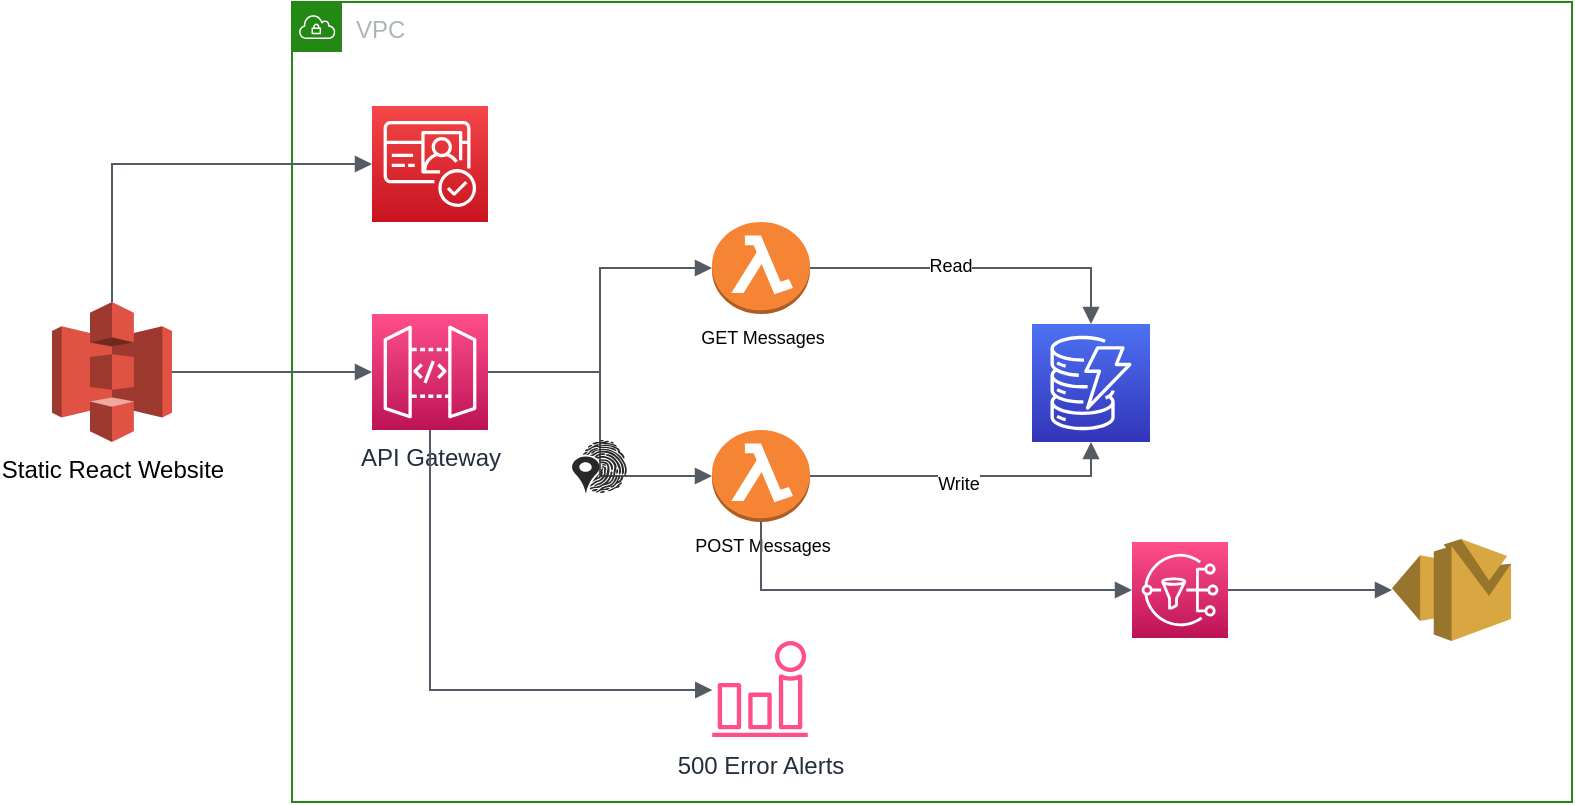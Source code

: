 <mxfile version="15.1.4" type="device"><diagram id="YcYBzBjH3wymmmgAELkI" name="Page-1"><mxGraphModel dx="946" dy="499" grid="1" gridSize="10" guides="1" tooltips="1" connect="1" arrows="1" fold="1" page="1" pageScale="1" pageWidth="850" pageHeight="1100" math="0" shadow="0"><root><mxCell id="0"/><mxCell id="1" parent="0"/><mxCell id="Bt1zX3tx4TUDbKq252bz-1" value="VPC" style="points=[[0,0],[0.25,0],[0.5,0],[0.75,0],[1,0],[1,0.25],[1,0.5],[1,0.75],[1,1],[0.75,1],[0.5,1],[0.25,1],[0,1],[0,0.75],[0,0.5],[0,0.25]];outlineConnect=0;gradientColor=none;html=1;whiteSpace=wrap;fontSize=12;fontStyle=0;shape=mxgraph.aws4.group;grIcon=mxgraph.aws4.group_vpc;strokeColor=#248814;fillColor=none;verticalAlign=top;align=left;spacingLeft=30;fontColor=#AAB7B8;dashed=0;" vertex="1" parent="1"><mxGeometry x="160" y="40" width="640" height="400" as="geometry"/></mxCell><mxCell id="Bt1zX3tx4TUDbKq252bz-2" value="Static React Website" style="outlineConnect=0;dashed=0;verticalLabelPosition=bottom;verticalAlign=top;align=center;html=1;shape=mxgraph.aws3.s3;fillColor=#E05243;gradientColor=none;" vertex="1" parent="1"><mxGeometry x="40" y="190" width="60" height="70" as="geometry"/></mxCell><mxCell id="Bt1zX3tx4TUDbKq252bz-3" value="API Gateway" style="sketch=0;points=[[0,0,0],[0.25,0,0],[0.5,0,0],[0.75,0,0],[1,0,0],[0,1,0],[0.25,1,0],[0.5,1,0],[0.75,1,0],[1,1,0],[0,0.25,0],[0,0.5,0],[0,0.75,0],[1,0.25,0],[1,0.5,0],[1,0.75,0]];outlineConnect=0;fontColor=#232F3E;gradientColor=#FF4F8B;gradientDirection=north;fillColor=#BC1356;strokeColor=#ffffff;dashed=0;verticalLabelPosition=bottom;verticalAlign=top;align=center;html=1;fontSize=12;fontStyle=0;aspect=fixed;shape=mxgraph.aws4.resourceIcon;resIcon=mxgraph.aws4.api_gateway;" vertex="1" parent="1"><mxGeometry x="200" y="196" width="58" height="58" as="geometry"/></mxCell><mxCell id="Bt1zX3tx4TUDbKq252bz-8" value="" style="edgeStyle=orthogonalEdgeStyle;html=1;endArrow=block;elbow=vertical;startArrow=none;endFill=1;strokeColor=#545B64;rounded=0;fontSize=9;exitX=1;exitY=0.5;exitDx=0;exitDy=0;exitPerimeter=0;entryX=0;entryY=0.5;entryDx=0;entryDy=0;entryPerimeter=0;" edge="1" parent="1" source="Bt1zX3tx4TUDbKq252bz-2" target="Bt1zX3tx4TUDbKq252bz-3"><mxGeometry width="100" relative="1" as="geometry"><mxPoint x="180" y="250" as="sourcePoint"/><mxPoint x="280" y="250" as="targetPoint"/></mxGeometry></mxCell><mxCell id="Bt1zX3tx4TUDbKq252bz-9" value="GET Messages" style="outlineConnect=0;dashed=0;verticalLabelPosition=bottom;verticalAlign=top;align=center;html=1;shape=mxgraph.aws3.lambda_function;fillColor=#F58534;gradientColor=none;fontSize=9;" vertex="1" parent="1"><mxGeometry x="370" y="150" width="49" height="46" as="geometry"/></mxCell><mxCell id="Bt1zX3tx4TUDbKq252bz-10" value="POST Messages" style="outlineConnect=0;dashed=0;verticalLabelPosition=bottom;verticalAlign=top;align=center;html=1;shape=mxgraph.aws3.lambda_function;fillColor=#F58534;gradientColor=none;fontSize=9;" vertex="1" parent="1"><mxGeometry x="370" y="254" width="49" height="46" as="geometry"/></mxCell><mxCell id="Bt1zX3tx4TUDbKq252bz-11" value="" style="edgeStyle=orthogonalEdgeStyle;html=1;endArrow=block;elbow=vertical;startArrow=none;endFill=1;strokeColor=#545B64;rounded=0;fontSize=9;exitX=1;exitY=0.5;exitDx=0;exitDy=0;exitPerimeter=0;entryX=0;entryY=0.5;entryDx=0;entryDy=0;entryPerimeter=0;" edge="1" parent="1" source="Bt1zX3tx4TUDbKq252bz-3" target="Bt1zX3tx4TUDbKq252bz-9"><mxGeometry width="100" relative="1" as="geometry"><mxPoint x="300" y="230" as="sourcePoint"/><mxPoint x="400" y="230" as="targetPoint"/></mxGeometry></mxCell><mxCell id="Bt1zX3tx4TUDbKq252bz-13" value="" style="edgeStyle=orthogonalEdgeStyle;html=1;endArrow=block;elbow=vertical;startArrow=none;endFill=1;strokeColor=#545B64;rounded=0;fontSize=9;exitX=1;exitY=0.5;exitDx=0;exitDy=0;exitPerimeter=0;entryX=0;entryY=0.5;entryDx=0;entryDy=0;entryPerimeter=0;" edge="1" parent="1" source="Bt1zX3tx4TUDbKq252bz-3" target="Bt1zX3tx4TUDbKq252bz-10"><mxGeometry width="100" relative="1" as="geometry"><mxPoint x="268" y="235" as="sourcePoint"/><mxPoint x="380" y="183" as="targetPoint"/></mxGeometry></mxCell><mxCell id="Bt1zX3tx4TUDbKq252bz-14" value="" style="sketch=0;points=[[0,0,0],[0.25,0,0],[0.5,0,0],[0.75,0,0],[1,0,0],[0,1,0],[0.25,1,0],[0.5,1,0],[0.75,1,0],[1,1,0],[0,0.25,0],[0,0.5,0],[0,0.75,0],[1,0.25,0],[1,0.5,0],[1,0.75,0]];outlineConnect=0;fontColor=#232F3E;gradientColor=#4D72F3;gradientDirection=north;fillColor=#3334B9;strokeColor=#ffffff;dashed=0;verticalLabelPosition=bottom;verticalAlign=top;align=center;html=1;fontSize=12;fontStyle=0;aspect=fixed;shape=mxgraph.aws4.resourceIcon;resIcon=mxgraph.aws4.dynamodb;" vertex="1" parent="1"><mxGeometry x="530" y="201" width="59" height="59" as="geometry"/></mxCell><mxCell id="Bt1zX3tx4TUDbKq252bz-15" value="" style="edgeStyle=orthogonalEdgeStyle;html=1;endArrow=block;elbow=vertical;startArrow=none;endFill=1;strokeColor=#545B64;rounded=0;fontSize=9;entryX=0.5;entryY=0;entryDx=0;entryDy=0;entryPerimeter=0;exitX=1;exitY=0.5;exitDx=0;exitDy=0;exitPerimeter=0;" edge="1" parent="1" source="Bt1zX3tx4TUDbKq252bz-9" target="Bt1zX3tx4TUDbKq252bz-14"><mxGeometry width="100" relative="1" as="geometry"><mxPoint x="460" y="180" as="sourcePoint"/><mxPoint x="560" y="180" as="targetPoint"/></mxGeometry></mxCell><mxCell id="Bt1zX3tx4TUDbKq252bz-18" value="Read" style="edgeLabel;html=1;align=center;verticalAlign=middle;resizable=0;points=[];fontSize=9;" vertex="1" connectable="0" parent="Bt1zX3tx4TUDbKq252bz-15"><mxGeometry x="-0.169" y="1" relative="1" as="geometry"><mxPoint as="offset"/></mxGeometry></mxCell><mxCell id="Bt1zX3tx4TUDbKq252bz-16" value="" style="edgeStyle=orthogonalEdgeStyle;html=1;endArrow=block;elbow=vertical;startArrow=none;endFill=1;strokeColor=#545B64;rounded=0;fontSize=9;entryX=0.5;entryY=1;entryDx=0;entryDy=0;entryPerimeter=0;exitX=1;exitY=0.5;exitDx=0;exitDy=0;exitPerimeter=0;" edge="1" parent="1" source="Bt1zX3tx4TUDbKq252bz-10" target="Bt1zX3tx4TUDbKq252bz-14"><mxGeometry width="100" relative="1" as="geometry"><mxPoint x="429" y="183" as="sourcePoint"/><mxPoint x="569.5" y="211" as="targetPoint"/></mxGeometry></mxCell><mxCell id="Bt1zX3tx4TUDbKq252bz-17" value="Write" style="edgeLabel;html=1;align=center;verticalAlign=middle;resizable=0;points=[];fontSize=9;" vertex="1" connectable="0" parent="Bt1zX3tx4TUDbKq252bz-16"><mxGeometry x="-0.06" y="-4" relative="1" as="geometry"><mxPoint as="offset"/></mxGeometry></mxCell><mxCell id="Bt1zX3tx4TUDbKq252bz-19" value="" style="verticalLabelPosition=bottom;sketch=0;html=1;fillColor=#282828;strokeColor=none;verticalAlign=top;pointerEvents=1;align=center;shape=mxgraph.cisco_safe.security_icons.iam;fontSize=9;" vertex="1" parent="1"><mxGeometry x="300" y="259" width="27.5" height="27" as="geometry"/></mxCell><mxCell id="Bt1zX3tx4TUDbKq252bz-20" value="" style="sketch=0;points=[[0,0,0],[0.25,0,0],[0.5,0,0],[0.75,0,0],[1,0,0],[0,1,0],[0.25,1,0],[0.5,1,0],[0.75,1,0],[1,1,0],[0,0.25,0],[0,0.5,0],[0,0.75,0],[1,0.25,0],[1,0.5,0],[1,0.75,0]];outlineConnect=0;fontColor=#232F3E;gradientColor=#FF4F8B;gradientDirection=north;fillColor=#BC1356;strokeColor=#ffffff;dashed=0;verticalLabelPosition=bottom;verticalAlign=top;align=center;html=1;fontSize=12;fontStyle=0;aspect=fixed;shape=mxgraph.aws4.resourceIcon;resIcon=mxgraph.aws4.sns;" vertex="1" parent="1"><mxGeometry x="580" y="310" width="48" height="48" as="geometry"/></mxCell><mxCell id="Bt1zX3tx4TUDbKq252bz-21" value="" style="edgeStyle=orthogonalEdgeStyle;html=1;endArrow=block;elbow=vertical;startArrow=none;endFill=1;strokeColor=#545B64;rounded=0;fontSize=9;entryX=0;entryY=0.5;entryDx=0;entryDy=0;entryPerimeter=0;exitX=0.5;exitY=1;exitDx=0;exitDy=0;exitPerimeter=0;" edge="1" parent="1" source="Bt1zX3tx4TUDbKq252bz-10" target="Bt1zX3tx4TUDbKq252bz-20"><mxGeometry width="100" relative="1" as="geometry"><mxPoint x="480" y="350" as="sourcePoint"/><mxPoint x="580" y="350" as="targetPoint"/></mxGeometry></mxCell><mxCell id="Bt1zX3tx4TUDbKq252bz-22" value="" style="outlineConnect=0;dashed=0;verticalLabelPosition=bottom;verticalAlign=top;align=center;html=1;shape=mxgraph.aws3.ses;fillColor=#D9A741;gradientColor=none;fontSize=9;" vertex="1" parent="1"><mxGeometry x="710" y="308.5" width="59.5" height="51" as="geometry"/></mxCell><mxCell id="Bt1zX3tx4TUDbKq252bz-23" value="" style="edgeStyle=orthogonalEdgeStyle;html=1;endArrow=block;elbow=vertical;startArrow=none;endFill=1;strokeColor=#545B64;rounded=0;fontSize=9;exitX=1;exitY=0.5;exitDx=0;exitDy=0;exitPerimeter=0;" edge="1" parent="1" source="Bt1zX3tx4TUDbKq252bz-20" target="Bt1zX3tx4TUDbKq252bz-22"><mxGeometry width="100" relative="1" as="geometry"><mxPoint x="590" y="380" as="sourcePoint"/><mxPoint x="690" y="380" as="targetPoint"/></mxGeometry></mxCell><mxCell id="Bt1zX3tx4TUDbKq252bz-24" value="" style="sketch=0;points=[[0,0,0],[0.25,0,0],[0.5,0,0],[0.75,0,0],[1,0,0],[0,1,0],[0.25,1,0],[0.5,1,0],[0.75,1,0],[1,1,0],[0,0.25,0],[0,0.5,0],[0,0.75,0],[1,0.25,0],[1,0.5,0],[1,0.75,0]];outlineConnect=0;fontColor=#232F3E;gradientColor=#F54749;gradientDirection=north;fillColor=#C7131F;strokeColor=#ffffff;dashed=0;verticalLabelPosition=bottom;verticalAlign=top;align=center;html=1;fontSize=12;fontStyle=0;aspect=fixed;shape=mxgraph.aws4.resourceIcon;resIcon=mxgraph.aws4.cognito;" vertex="1" parent="1"><mxGeometry x="200" y="92" width="58" height="58" as="geometry"/></mxCell><mxCell id="Bt1zX3tx4TUDbKq252bz-25" value="" style="edgeStyle=orthogonalEdgeStyle;html=1;endArrow=block;elbow=vertical;startArrow=none;endFill=1;strokeColor=#545B64;rounded=0;fontSize=9;exitX=0.5;exitY=0;exitDx=0;exitDy=0;exitPerimeter=0;entryX=0;entryY=0.5;entryDx=0;entryDy=0;entryPerimeter=0;" edge="1" parent="1" source="Bt1zX3tx4TUDbKq252bz-2" target="Bt1zX3tx4TUDbKq252bz-24"><mxGeometry width="100" relative="1" as="geometry"><mxPoint x="110" y="235" as="sourcePoint"/><mxPoint x="210" y="235" as="targetPoint"/></mxGeometry></mxCell><mxCell id="Bt1zX3tx4TUDbKq252bz-26" value="500 Error Alerts" style="sketch=0;outlineConnect=0;fontColor=#232F3E;gradientColor=none;fillColor=#FF4F8B;strokeColor=none;dashed=0;verticalLabelPosition=bottom;verticalAlign=top;align=center;html=1;fontSize=12;fontStyle=0;aspect=fixed;pointerEvents=1;shape=mxgraph.aws4.alarm;" vertex="1" parent="1"><mxGeometry x="370" y="359.5" width="48" height="48" as="geometry"/></mxCell><mxCell id="Bt1zX3tx4TUDbKq252bz-28" value="" style="edgeStyle=orthogonalEdgeStyle;html=1;endArrow=block;elbow=vertical;startArrow=none;endFill=1;strokeColor=#545B64;rounded=0;fontSize=9;exitX=0.5;exitY=1;exitDx=0;exitDy=0;exitPerimeter=0;" edge="1" parent="1" source="Bt1zX3tx4TUDbKq252bz-3" target="Bt1zX3tx4TUDbKq252bz-26"><mxGeometry width="100" relative="1" as="geometry"><mxPoint x="250" y="350" as="sourcePoint"/><mxPoint x="350" y="350" as="targetPoint"/><Array as="points"><mxPoint x="229" y="384"/></Array></mxGeometry></mxCell></root></mxGraphModel></diagram></mxfile>